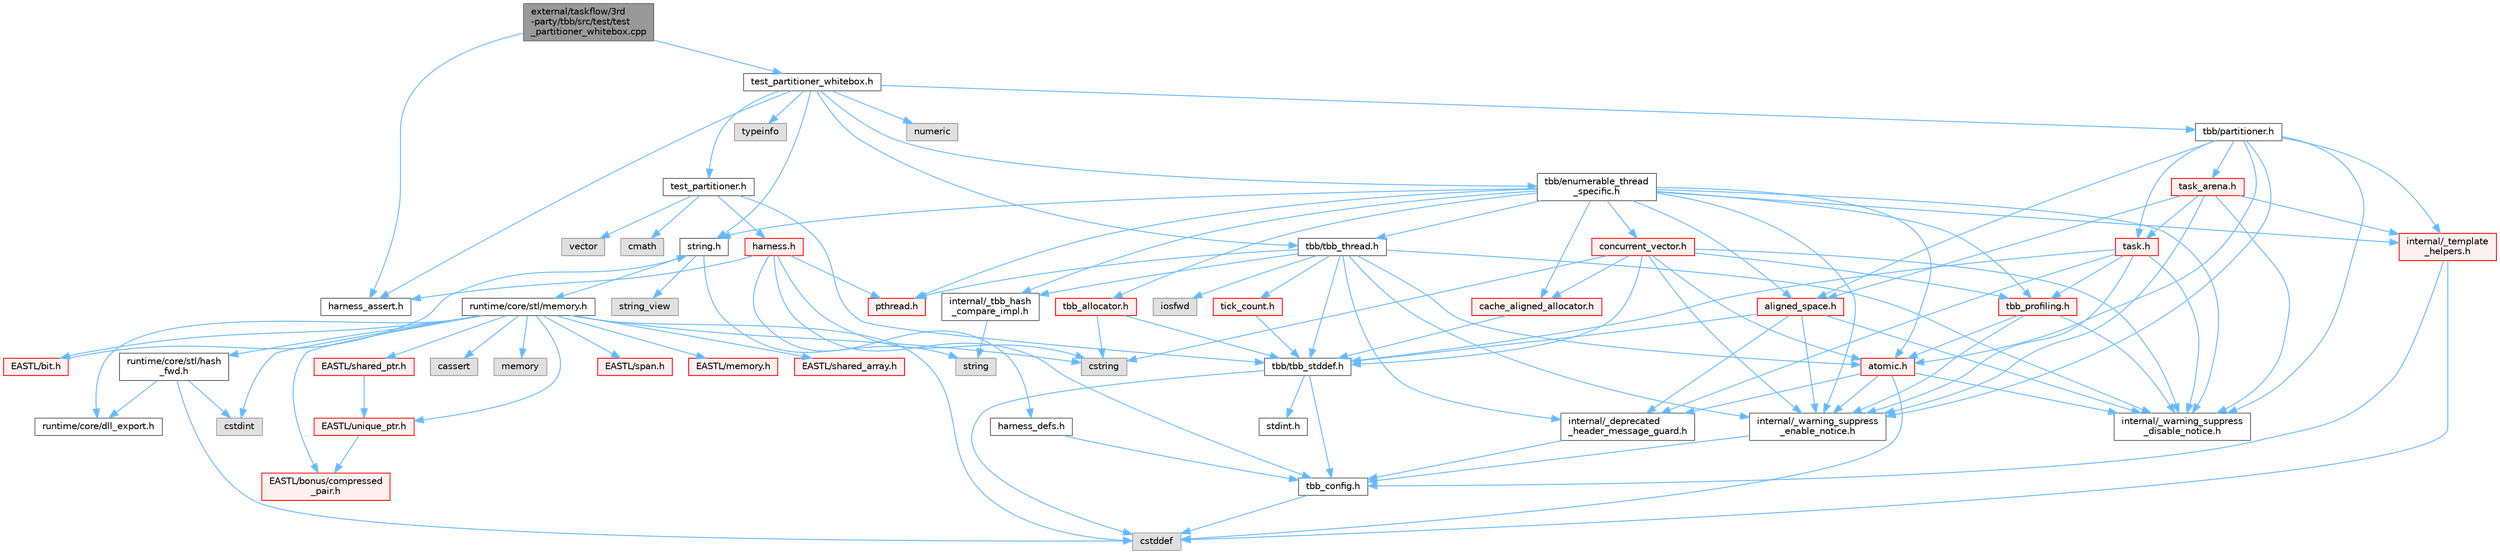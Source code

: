 digraph "external/taskflow/3rd-party/tbb/src/test/test_partitioner_whitebox.cpp"
{
 // LATEX_PDF_SIZE
  bgcolor="transparent";
  edge [fontname=Helvetica,fontsize=10,labelfontname=Helvetica,labelfontsize=10];
  node [fontname=Helvetica,fontsize=10,shape=box,height=0.2,width=0.4];
  Node1 [id="Node000001",label="external/taskflow/3rd\l-party/tbb/src/test/test\l_partitioner_whitebox.cpp",height=0.2,width=0.4,color="gray40", fillcolor="grey60", style="filled", fontcolor="black",tooltip=" "];
  Node1 -> Node2 [id="edge1_Node000001_Node000002",color="steelblue1",style="solid",tooltip=" "];
  Node2 [id="Node000002",label="harness_assert.h",height=0.2,width=0.4,color="grey40", fillcolor="white", style="filled",URL="$harness__assert_8h.html",tooltip=" "];
  Node1 -> Node3 [id="edge2_Node000001_Node000003",color="steelblue1",style="solid",tooltip=" "];
  Node3 [id="Node000003",label="test_partitioner_whitebox.h",height=0.2,width=0.4,color="grey40", fillcolor="white", style="filled",URL="$test__partitioner__whitebox_8h.html",tooltip=" "];
  Node3 -> Node4 [id="edge3_Node000003_Node000004",color="steelblue1",style="solid",tooltip=" "];
  Node4 [id="Node000004",label="typeinfo",height=0.2,width=0.4,color="grey60", fillcolor="#E0E0E0", style="filled",tooltip=" "];
  Node3 -> Node5 [id="edge4_Node000003_Node000005",color="steelblue1",style="solid",tooltip=" "];
  Node5 [id="Node000005",label="string.h",height=0.2,width=0.4,color="grey40", fillcolor="white", style="filled",URL="$string_8h.html",tooltip=" "];
  Node5 -> Node6 [id="edge5_Node000005_Node000006",color="steelblue1",style="solid",tooltip=" "];
  Node6 [id="Node000006",label="string",height=0.2,width=0.4,color="grey60", fillcolor="#E0E0E0", style="filled",tooltip=" "];
  Node5 -> Node7 [id="edge6_Node000005_Node000007",color="steelblue1",style="solid",tooltip=" "];
  Node7 [id="Node000007",label="string_view",height=0.2,width=0.4,color="grey60", fillcolor="#E0E0E0", style="filled",tooltip=" "];
  Node5 -> Node8 [id="edge7_Node000005_Node000008",color="steelblue1",style="solid",tooltip=" "];
  Node8 [id="Node000008",label="runtime/core/stl/memory.h",height=0.2,width=0.4,color="grey40", fillcolor="white", style="filled",URL="$runtime_2core_2stl_2memory_8h.html",tooltip=" "];
  Node8 -> Node9 [id="edge8_Node000008_Node000009",color="steelblue1",style="solid",tooltip=" "];
  Node9 [id="Node000009",label="cstddef",height=0.2,width=0.4,color="grey60", fillcolor="#E0E0E0", style="filled",tooltip=" "];
  Node8 -> Node10 [id="edge9_Node000008_Node000010",color="steelblue1",style="solid",tooltip=" "];
  Node10 [id="Node000010",label="cstdint",height=0.2,width=0.4,color="grey60", fillcolor="#E0E0E0", style="filled",tooltip=" "];
  Node8 -> Node11 [id="edge10_Node000008_Node000011",color="steelblue1",style="solid",tooltip=" "];
  Node11 [id="Node000011",label="cassert",height=0.2,width=0.4,color="grey60", fillcolor="#E0E0E0", style="filled",tooltip=" "];
  Node8 -> Node12 [id="edge11_Node000008_Node000012",color="steelblue1",style="solid",tooltip=" "];
  Node12 [id="Node000012",label="memory",height=0.2,width=0.4,color="grey60", fillcolor="#E0E0E0", style="filled",tooltip=" "];
  Node8 -> Node13 [id="edge12_Node000008_Node000013",color="steelblue1",style="solid",tooltip=" "];
  Node13 [id="Node000013",label="cstring",height=0.2,width=0.4,color="grey60", fillcolor="#E0E0E0", style="filled",tooltip=" "];
  Node8 -> Node14 [id="edge13_Node000008_Node000014",color="steelblue1",style="solid",tooltip=" "];
  Node14 [id="Node000014",label="EASTL/bit.h",height=0.2,width=0.4,color="red", fillcolor="#FFF0F0", style="filled",URL="$bit_8h.html",tooltip=" "];
  Node14 -> Node5 [id="edge14_Node000014_Node000005",color="steelblue1",style="solid",tooltip=" "];
  Node8 -> Node35 [id="edge15_Node000008_Node000035",color="steelblue1",style="solid",tooltip=" "];
  Node35 [id="Node000035",label="EASTL/memory.h",height=0.2,width=0.4,color="red", fillcolor="#FFF0F0", style="filled",URL="$runtime_2_e_a_s_t_l_2include_2_e_a_s_t_l_2memory_8h.html",tooltip=" "];
  Node8 -> Node63 [id="edge16_Node000008_Node000063",color="steelblue1",style="solid",tooltip=" "];
  Node63 [id="Node000063",label="EASTL/shared_array.h",height=0.2,width=0.4,color="red", fillcolor="#FFF0F0", style="filled",URL="$shared__array_8h.html",tooltip=" "];
  Node8 -> Node66 [id="edge17_Node000008_Node000066",color="steelblue1",style="solid",tooltip=" "];
  Node66 [id="Node000066",label="EASTL/unique_ptr.h",height=0.2,width=0.4,color="red", fillcolor="#FFF0F0", style="filled",URL="$unique__ptr_8h.html",tooltip=" "];
  Node66 -> Node67 [id="edge18_Node000066_Node000067",color="steelblue1",style="solid",tooltip=" "];
  Node67 [id="Node000067",label="EASTL/bonus/compressed\l_pair.h",height=0.2,width=0.4,color="red", fillcolor="#FFF0F0", style="filled",URL="$compressed__pair_8h.html",tooltip=" "];
  Node8 -> Node69 [id="edge19_Node000008_Node000069",color="steelblue1",style="solid",tooltip=" "];
  Node69 [id="Node000069",label="EASTL/shared_ptr.h",height=0.2,width=0.4,color="red", fillcolor="#FFF0F0", style="filled",URL="$shared__ptr_8h.html",tooltip=" "];
  Node69 -> Node66 [id="edge20_Node000069_Node000066",color="steelblue1",style="solid",tooltip=" "];
  Node8 -> Node149 [id="edge21_Node000008_Node000149",color="steelblue1",style="solid",tooltip=" "];
  Node149 [id="Node000149",label="EASTL/span.h",height=0.2,width=0.4,color="red", fillcolor="#FFF0F0", style="filled",URL="$span_8h.html",tooltip=" "];
  Node8 -> Node67 [id="edge22_Node000008_Node000067",color="steelblue1",style="solid",tooltip=" "];
  Node8 -> Node152 [id="edge23_Node000008_Node000152",color="steelblue1",style="solid",tooltip=" "];
  Node152 [id="Node000152",label="runtime/core/dll_export.h",height=0.2,width=0.4,color="grey40", fillcolor="white", style="filled",URL="$dll__export_8h.html",tooltip=" "];
  Node8 -> Node153 [id="edge24_Node000008_Node000153",color="steelblue1",style="solid",tooltip=" "];
  Node153 [id="Node000153",label="runtime/core/stl/hash\l_fwd.h",height=0.2,width=0.4,color="grey40", fillcolor="white", style="filled",URL="$hash__fwd_8h.html",tooltip=" "];
  Node153 -> Node9 [id="edge25_Node000153_Node000009",color="steelblue1",style="solid",tooltip=" "];
  Node153 -> Node10 [id="edge26_Node000153_Node000010",color="steelblue1",style="solid",tooltip=" "];
  Node153 -> Node152 [id="edge27_Node000153_Node000152",color="steelblue1",style="solid",tooltip=" "];
  Node3 -> Node2 [id="edge28_Node000003_Node000002",color="steelblue1",style="solid",tooltip=" "];
  Node3 -> Node154 [id="edge29_Node000003_Node000154",color="steelblue1",style="solid",tooltip=" "];
  Node154 [id="Node000154",label="test_partitioner.h",height=0.2,width=0.4,color="grey40", fillcolor="white", style="filled",URL="$test__partitioner_8h.html",tooltip=" "];
  Node154 -> Node155 [id="edge30_Node000154_Node000155",color="steelblue1",style="solid",tooltip=" "];
  Node155 [id="Node000155",label="cmath",height=0.2,width=0.4,color="grey60", fillcolor="#E0E0E0", style="filled",tooltip=" "];
  Node154 -> Node156 [id="edge31_Node000154_Node000156",color="steelblue1",style="solid",tooltip=" "];
  Node156 [id="Node000156",label="tbb/tbb_stddef.h",height=0.2,width=0.4,color="grey40", fillcolor="white", style="filled",URL="$tbb__stddef_8h.html",tooltip=" "];
  Node156 -> Node157 [id="edge32_Node000156_Node000157",color="steelblue1",style="solid",tooltip=" "];
  Node157 [id="Node000157",label="tbb_config.h",height=0.2,width=0.4,color="grey40", fillcolor="white", style="filled",URL="$tbb__config_8h.html",tooltip=" "];
  Node157 -> Node9 [id="edge33_Node000157_Node000009",color="steelblue1",style="solid",tooltip=" "];
  Node156 -> Node9 [id="edge34_Node000156_Node000009",color="steelblue1",style="solid",tooltip=" "];
  Node156 -> Node158 [id="edge35_Node000156_Node000158",color="steelblue1",style="solid",tooltip=" "];
  Node158 [id="Node000158",label="stdint.h",height=0.2,width=0.4,color="grey40", fillcolor="white", style="filled",URL="$stdint_8h.html",tooltip=" "];
  Node154 -> Node159 [id="edge36_Node000154_Node000159",color="steelblue1",style="solid",tooltip=" "];
  Node159 [id="Node000159",label="harness.h",height=0.2,width=0.4,color="red", fillcolor="#FFF0F0", style="filled",URL="$harness_8h.html",tooltip=" "];
  Node159 -> Node157 [id="edge37_Node000159_Node000157",color="steelblue1",style="solid",tooltip=" "];
  Node159 -> Node160 [id="edge38_Node000159_Node000160",color="steelblue1",style="solid",tooltip=" "];
  Node160 [id="Node000160",label="harness_defs.h",height=0.2,width=0.4,color="grey40", fillcolor="white", style="filled",URL="$harness__defs_8h.html",tooltip=" "];
  Node160 -> Node157 [id="edge39_Node000160_Node000157",color="steelblue1",style="solid",tooltip=" "];
  Node159 -> Node13 [id="edge40_Node000159_Node000013",color="steelblue1",style="solid",tooltip=" "];
  Node159 -> Node164 [id="edge41_Node000159_Node000164",color="steelblue1",style="solid",tooltip=" "];
  Node164 [id="Node000164",label="pthread.h",height=0.2,width=0.4,color="red", fillcolor="#FFF0F0", style="filled",URL="$pthread_8h.html",tooltip=" "];
  Node159 -> Node2 [id="edge42_Node000159_Node000002",color="steelblue1",style="solid",tooltip=" "];
  Node154 -> Node207 [id="edge43_Node000154_Node000207",color="steelblue1",style="solid",tooltip=" "];
  Node207 [id="Node000207",label="vector",height=0.2,width=0.4,color="grey60", fillcolor="#E0E0E0", style="filled",tooltip=" "];
  Node3 -> Node208 [id="edge44_Node000003_Node000208",color="steelblue1",style="solid",tooltip=" "];
  Node208 [id="Node000208",label="numeric",height=0.2,width=0.4,color="grey60", fillcolor="#E0E0E0", style="filled",tooltip=" "];
  Node3 -> Node209 [id="edge45_Node000003_Node000209",color="steelblue1",style="solid",tooltip=" "];
  Node209 [id="Node000209",label="tbb/tbb_thread.h",height=0.2,width=0.4,color="grey40", fillcolor="white", style="filled",URL="$tbb__thread_8h.html",tooltip=" "];
  Node209 -> Node210 [id="edge46_Node000209_Node000210",color="steelblue1",style="solid",tooltip=" "];
  Node210 [id="Node000210",label="internal/_deprecated\l_header_message_guard.h",height=0.2,width=0.4,color="grey40", fillcolor="white", style="filled",URL="$__deprecated__header__message__guard_8h.html",tooltip=" "];
  Node210 -> Node157 [id="edge47_Node000210_Node000157",color="steelblue1",style="solid",tooltip=" "];
  Node209 -> Node211 [id="edge48_Node000209_Node000211",color="steelblue1",style="solid",tooltip=" "];
  Node211 [id="Node000211",label="internal/_warning_suppress\l_enable_notice.h",height=0.2,width=0.4,color="grey40", fillcolor="white", style="filled",URL="$__warning__suppress__enable__notice_8h.html",tooltip=" "];
  Node211 -> Node157 [id="edge49_Node000211_Node000157",color="steelblue1",style="solid",tooltip=" "];
  Node209 -> Node156 [id="edge50_Node000209_Node000156",color="steelblue1",style="solid",tooltip=" "];
  Node209 -> Node164 [id="edge51_Node000209_Node000164",color="steelblue1",style="solid",tooltip=" "];
  Node209 -> Node212 [id="edge52_Node000209_Node000212",color="steelblue1",style="solid",tooltip=" "];
  Node212 [id="Node000212",label="atomic.h",height=0.2,width=0.4,color="red", fillcolor="#FFF0F0", style="filled",URL="$external_2taskflow_23rd-party_2tbb_2include_2tbb_2atomic_8h.html",tooltip=" "];
  Node212 -> Node210 [id="edge53_Node000212_Node000210",color="steelblue1",style="solid",tooltip=" "];
  Node212 -> Node211 [id="edge54_Node000212_Node000211",color="steelblue1",style="solid",tooltip=" "];
  Node212 -> Node9 [id="edge55_Node000212_Node000009",color="steelblue1",style="solid",tooltip=" "];
  Node212 -> Node214 [id="edge56_Node000212_Node000214",color="steelblue1",style="solid",tooltip=" "];
  Node214 [id="Node000214",label="internal/_warning_suppress\l_disable_notice.h",height=0.2,width=0.4,color="grey40", fillcolor="white", style="filled",URL="$__warning__suppress__disable__notice_8h.html",tooltip=" "];
  Node209 -> Node215 [id="edge57_Node000209_Node000215",color="steelblue1",style="solid",tooltip=" "];
  Node215 [id="Node000215",label="internal/_tbb_hash\l_compare_impl.h",height=0.2,width=0.4,color="grey40", fillcolor="white", style="filled",URL="$__tbb__hash__compare__impl_8h.html",tooltip=" "];
  Node215 -> Node6 [id="edge58_Node000215_Node000006",color="steelblue1",style="solid",tooltip=" "];
  Node209 -> Node216 [id="edge59_Node000209_Node000216",color="steelblue1",style="solid",tooltip=" "];
  Node216 [id="Node000216",label="tick_count.h",height=0.2,width=0.4,color="red", fillcolor="#FFF0F0", style="filled",URL="$tick__count_8h.html",tooltip=" "];
  Node216 -> Node156 [id="edge60_Node000216_Node000156",color="steelblue1",style="solid",tooltip=" "];
  Node209 -> Node218 [id="edge61_Node000209_Node000218",color="steelblue1",style="solid",tooltip=" "];
  Node218 [id="Node000218",label="iosfwd",height=0.2,width=0.4,color="grey60", fillcolor="#E0E0E0", style="filled",tooltip=" "];
  Node209 -> Node214 [id="edge62_Node000209_Node000214",color="steelblue1",style="solid",tooltip=" "];
  Node3 -> Node219 [id="edge63_Node000003_Node000219",color="steelblue1",style="solid",tooltip=" "];
  Node219 [id="Node000219",label="tbb/enumerable_thread\l_specific.h",height=0.2,width=0.4,color="grey40", fillcolor="white", style="filled",URL="$enumerable__thread__specific_8h.html",tooltip=" "];
  Node219 -> Node211 [id="edge64_Node000219_Node000211",color="steelblue1",style="solid",tooltip=" "];
  Node219 -> Node212 [id="edge65_Node000219_Node000212",color="steelblue1",style="solid",tooltip=" "];
  Node219 -> Node220 [id="edge66_Node000219_Node000220",color="steelblue1",style="solid",tooltip=" "];
  Node220 [id="Node000220",label="concurrent_vector.h",height=0.2,width=0.4,color="red", fillcolor="#FFF0F0", style="filled",URL="$concurrent__vector_8h.html",tooltip=" "];
  Node220 -> Node211 [id="edge67_Node000220_Node000211",color="steelblue1",style="solid",tooltip=" "];
  Node220 -> Node156 [id="edge68_Node000220_Node000156",color="steelblue1",style="solid",tooltip=" "];
  Node220 -> Node212 [id="edge69_Node000220_Node000212",color="steelblue1",style="solid",tooltip=" "];
  Node220 -> Node223 [id="edge70_Node000220_Node000223",color="steelblue1",style="solid",tooltip=" "];
  Node223 [id="Node000223",label="cache_aligned_allocator.h",height=0.2,width=0.4,color="red", fillcolor="#FFF0F0", style="filled",URL="$cache__aligned__allocator_8h.html",tooltip=" "];
  Node223 -> Node156 [id="edge71_Node000223_Node000156",color="steelblue1",style="solid",tooltip=" "];
  Node220 -> Node225 [id="edge72_Node000220_Node000225",color="steelblue1",style="solid",tooltip=" "];
  Node225 [id="Node000225",label="tbb_profiling.h",height=0.2,width=0.4,color="red", fillcolor="#FFF0F0", style="filled",URL="$tbb__profiling_8h.html",tooltip=" "];
  Node225 -> Node211 [id="edge73_Node000225_Node000211",color="steelblue1",style="solid",tooltip=" "];
  Node225 -> Node212 [id="edge74_Node000225_Node000212",color="steelblue1",style="solid",tooltip=" "];
  Node225 -> Node214 [id="edge75_Node000225_Node000214",color="steelblue1",style="solid",tooltip=" "];
  Node220 -> Node13 [id="edge76_Node000220_Node000013",color="steelblue1",style="solid",tooltip=" "];
  Node220 -> Node214 [id="edge77_Node000220_Node000214",color="steelblue1",style="solid",tooltip=" "];
  Node219 -> Node209 [id="edge78_Node000219_Node000209",color="steelblue1",style="solid",tooltip=" "];
  Node219 -> Node222 [id="edge79_Node000219_Node000222",color="steelblue1",style="solid",tooltip=" "];
  Node222 [id="Node000222",label="tbb_allocator.h",height=0.2,width=0.4,color="red", fillcolor="#FFF0F0", style="filled",URL="$tbb__allocator_8h.html",tooltip=" "];
  Node222 -> Node156 [id="edge80_Node000222_Node000156",color="steelblue1",style="solid",tooltip=" "];
  Node222 -> Node13 [id="edge81_Node000222_Node000013",color="steelblue1",style="solid",tooltip=" "];
  Node219 -> Node223 [id="edge82_Node000219_Node000223",color="steelblue1",style="solid",tooltip=" "];
  Node219 -> Node231 [id="edge83_Node000219_Node000231",color="steelblue1",style="solid",tooltip=" "];
  Node231 [id="Node000231",label="aligned_space.h",height=0.2,width=0.4,color="red", fillcolor="#FFF0F0", style="filled",URL="$aligned__space_8h.html",tooltip=" "];
  Node231 -> Node210 [id="edge84_Node000231_Node000210",color="steelblue1",style="solid",tooltip=" "];
  Node231 -> Node211 [id="edge85_Node000231_Node000211",color="steelblue1",style="solid",tooltip=" "];
  Node231 -> Node156 [id="edge86_Node000231_Node000156",color="steelblue1",style="solid",tooltip=" "];
  Node231 -> Node214 [id="edge87_Node000231_Node000214",color="steelblue1",style="solid",tooltip=" "];
  Node219 -> Node232 [id="edge88_Node000219_Node000232",color="steelblue1",style="solid",tooltip=" "];
  Node232 [id="Node000232",label="internal/_template\l_helpers.h",height=0.2,width=0.4,color="red", fillcolor="#FFF0F0", style="filled",URL="$__template__helpers_8h.html",tooltip=" "];
  Node232 -> Node9 [id="edge89_Node000232_Node000009",color="steelblue1",style="solid",tooltip=" "];
  Node232 -> Node157 [id="edge90_Node000232_Node000157",color="steelblue1",style="solid",tooltip=" "];
  Node219 -> Node215 [id="edge91_Node000219_Node000215",color="steelblue1",style="solid",tooltip=" "];
  Node219 -> Node225 [id="edge92_Node000219_Node000225",color="steelblue1",style="solid",tooltip=" "];
  Node219 -> Node5 [id="edge93_Node000219_Node000005",color="steelblue1",style="solid",tooltip=" "];
  Node219 -> Node164 [id="edge94_Node000219_Node000164",color="steelblue1",style="solid",tooltip=" "];
  Node219 -> Node214 [id="edge95_Node000219_Node000214",color="steelblue1",style="solid",tooltip=" "];
  Node3 -> Node233 [id="edge96_Node000003_Node000233",color="steelblue1",style="solid",tooltip=" "];
  Node233 [id="Node000233",label="tbb/partitioner.h",height=0.2,width=0.4,color="grey40", fillcolor="white", style="filled",URL="$partitioner_8h.html",tooltip=" "];
  Node233 -> Node211 [id="edge97_Node000233_Node000211",color="steelblue1",style="solid",tooltip=" "];
  Node233 -> Node234 [id="edge98_Node000233_Node000234",color="steelblue1",style="solid",tooltip=" "];
  Node234 [id="Node000234",label="task.h",height=0.2,width=0.4,color="red", fillcolor="#FFF0F0", style="filled",URL="$task_8h.html",tooltip=" "];
  Node234 -> Node210 [id="edge99_Node000234_Node000210",color="steelblue1",style="solid",tooltip=" "];
  Node234 -> Node211 [id="edge100_Node000234_Node000211",color="steelblue1",style="solid",tooltip=" "];
  Node234 -> Node156 [id="edge101_Node000234_Node000156",color="steelblue1",style="solid",tooltip=" "];
  Node234 -> Node225 [id="edge102_Node000234_Node000225",color="steelblue1",style="solid",tooltip=" "];
  Node234 -> Node214 [id="edge103_Node000234_Node000214",color="steelblue1",style="solid",tooltip=" "];
  Node233 -> Node236 [id="edge104_Node000233_Node000236",color="steelblue1",style="solid",tooltip=" "];
  Node236 [id="Node000236",label="task_arena.h",height=0.2,width=0.4,color="red", fillcolor="#FFF0F0", style="filled",URL="$task__arena_8h.html",tooltip=" "];
  Node236 -> Node211 [id="edge105_Node000236_Node000211",color="steelblue1",style="solid",tooltip=" "];
  Node236 -> Node234 [id="edge106_Node000236_Node000234",color="steelblue1",style="solid",tooltip=" "];
  Node236 -> Node232 [id="edge107_Node000236_Node000232",color="steelblue1",style="solid",tooltip=" "];
  Node236 -> Node231 [id="edge108_Node000236_Node000231",color="steelblue1",style="solid",tooltip=" "];
  Node236 -> Node214 [id="edge109_Node000236_Node000214",color="steelblue1",style="solid",tooltip=" "];
  Node233 -> Node231 [id="edge110_Node000233_Node000231",color="steelblue1",style="solid",tooltip=" "];
  Node233 -> Node212 [id="edge111_Node000233_Node000212",color="steelblue1",style="solid",tooltip=" "];
  Node233 -> Node232 [id="edge112_Node000233_Node000232",color="steelblue1",style="solid",tooltip=" "];
  Node233 -> Node214 [id="edge113_Node000233_Node000214",color="steelblue1",style="solid",tooltip=" "];
}
